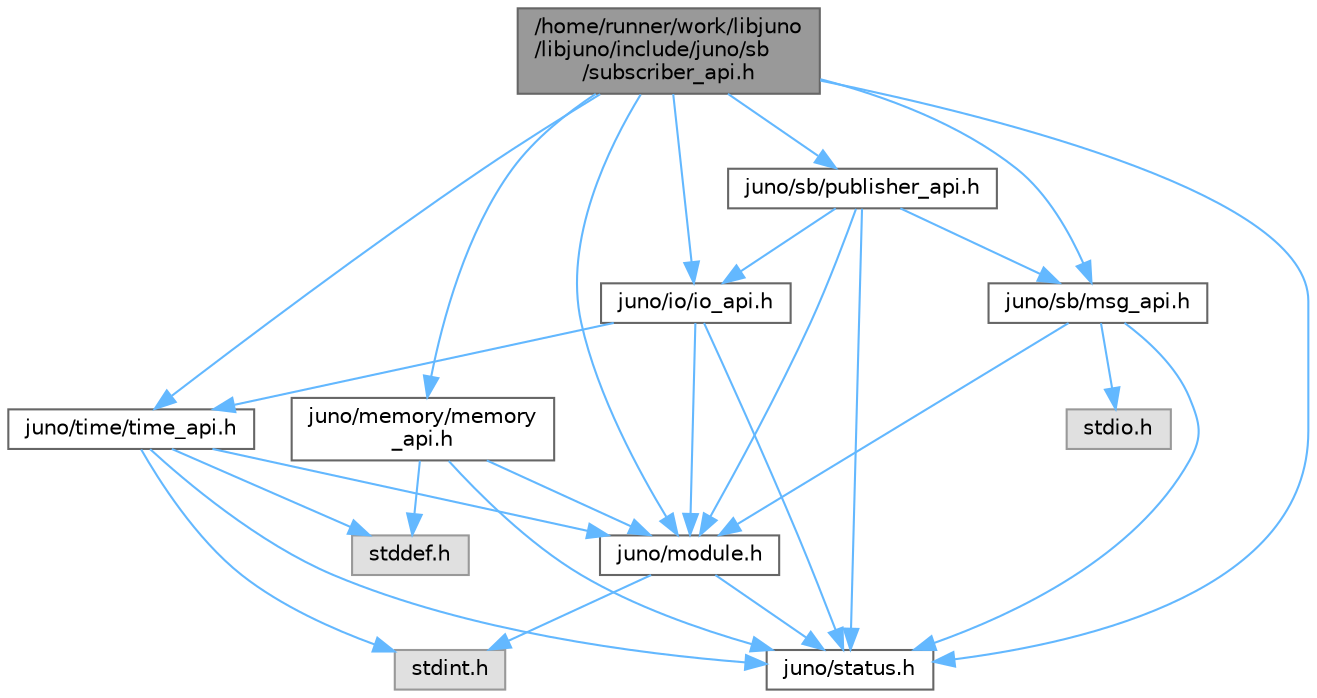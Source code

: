 digraph "/home/runner/work/libjuno/libjuno/include/juno/sb/subscriber_api.h"
{
 // LATEX_PDF_SIZE
  bgcolor="transparent";
  edge [fontname=Helvetica,fontsize=10,labelfontname=Helvetica,labelfontsize=10];
  node [fontname=Helvetica,fontsize=10,shape=box,height=0.2,width=0.4];
  Node1 [id="Node000001",label="/home/runner/work/libjuno\l/libjuno/include/juno/sb\l/subscriber_api.h",height=0.2,width=0.4,color="gray40", fillcolor="grey60", style="filled", fontcolor="black",tooltip=" "];
  Node1 -> Node2 [id="edge1_Node000001_Node000002",color="steelblue1",style="solid",tooltip=" "];
  Node2 [id="Node000002",label="juno/io/io_api.h",height=0.2,width=0.4,color="grey40", fillcolor="white", style="filled",URL="$io__api_8h.html",tooltip=" "];
  Node2 -> Node3 [id="edge2_Node000002_Node000003",color="steelblue1",style="solid",tooltip=" "];
  Node3 [id="Node000003",label="juno/status.h",height=0.2,width=0.4,color="grey40", fillcolor="white", style="filled",URL="$status_8h.html",tooltip=" "];
  Node2 -> Node4 [id="edge3_Node000002_Node000004",color="steelblue1",style="solid",tooltip=" "];
  Node4 [id="Node000004",label="juno/module.h",height=0.2,width=0.4,color="grey40", fillcolor="white", style="filled",URL="$module_8h.html",tooltip=" "];
  Node4 -> Node3 [id="edge4_Node000004_Node000003",color="steelblue1",style="solid",tooltip=" "];
  Node4 -> Node5 [id="edge5_Node000004_Node000005",color="steelblue1",style="solid",tooltip=" "];
  Node5 [id="Node000005",label="stdint.h",height=0.2,width=0.4,color="grey60", fillcolor="#E0E0E0", style="filled",tooltip=" "];
  Node2 -> Node6 [id="edge6_Node000002_Node000006",color="steelblue1",style="solid",tooltip=" "];
  Node6 [id="Node000006",label="juno/time/time_api.h",height=0.2,width=0.4,color="grey40", fillcolor="white", style="filled",URL="$time__api_8h.html",tooltip=" "];
  Node6 -> Node3 [id="edge7_Node000006_Node000003",color="steelblue1",style="solid",tooltip=" "];
  Node6 -> Node4 [id="edge8_Node000006_Node000004",color="steelblue1",style="solid",tooltip=" "];
  Node6 -> Node7 [id="edge9_Node000006_Node000007",color="steelblue1",style="solid",tooltip=" "];
  Node7 [id="Node000007",label="stddef.h",height=0.2,width=0.4,color="grey60", fillcolor="#E0E0E0", style="filled",tooltip=" "];
  Node6 -> Node5 [id="edge10_Node000006_Node000005",color="steelblue1",style="solid",tooltip=" "];
  Node1 -> Node8 [id="edge11_Node000001_Node000008",color="steelblue1",style="solid",tooltip=" "];
  Node8 [id="Node000008",label="juno/memory/memory\l_api.h",height=0.2,width=0.4,color="grey40", fillcolor="white", style="filled",URL="$memory__api_8h.html",tooltip=" "];
  Node8 -> Node3 [id="edge12_Node000008_Node000003",color="steelblue1",style="solid",tooltip=" "];
  Node8 -> Node4 [id="edge13_Node000008_Node000004",color="steelblue1",style="solid",tooltip=" "];
  Node8 -> Node7 [id="edge14_Node000008_Node000007",color="steelblue1",style="solid",tooltip=" "];
  Node1 -> Node9 [id="edge15_Node000001_Node000009",color="steelblue1",style="solid",tooltip=" "];
  Node9 [id="Node000009",label="juno/sb/msg_api.h",height=0.2,width=0.4,color="grey40", fillcolor="white", style="filled",URL="$msg__api_8h.html",tooltip=" "];
  Node9 -> Node3 [id="edge16_Node000009_Node000003",color="steelblue1",style="solid",tooltip=" "];
  Node9 -> Node4 [id="edge17_Node000009_Node000004",color="steelblue1",style="solid",tooltip=" "];
  Node9 -> Node10 [id="edge18_Node000009_Node000010",color="steelblue1",style="solid",tooltip=" "];
  Node10 [id="Node000010",label="stdio.h",height=0.2,width=0.4,color="grey60", fillcolor="#E0E0E0", style="filled",tooltip=" "];
  Node1 -> Node11 [id="edge19_Node000001_Node000011",color="steelblue1",style="solid",tooltip=" "];
  Node11 [id="Node000011",label="juno/sb/publisher_api.h",height=0.2,width=0.4,color="grey40", fillcolor="white", style="filled",URL="$publisher__api_8h.html",tooltip=" "];
  Node11 -> Node2 [id="edge20_Node000011_Node000002",color="steelblue1",style="solid",tooltip=" "];
  Node11 -> Node9 [id="edge21_Node000011_Node000009",color="steelblue1",style="solid",tooltip=" "];
  Node11 -> Node3 [id="edge22_Node000011_Node000003",color="steelblue1",style="solid",tooltip=" "];
  Node11 -> Node4 [id="edge23_Node000011_Node000004",color="steelblue1",style="solid",tooltip=" "];
  Node1 -> Node3 [id="edge24_Node000001_Node000003",color="steelblue1",style="solid",tooltip=" "];
  Node1 -> Node4 [id="edge25_Node000001_Node000004",color="steelblue1",style="solid",tooltip=" "];
  Node1 -> Node6 [id="edge26_Node000001_Node000006",color="steelblue1",style="solid",tooltip=" "];
}
